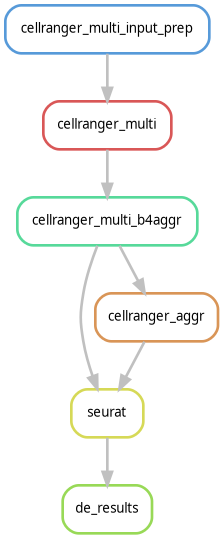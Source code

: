 @startuml
digraph snakemake_dag {
	graph [bb="0,0,159.5,396",
		bgcolor=white,
		margin=0
	];
	node [fontname=sans,
		fontsize=10,
		label="\N",
		penwidth=2,
		shape=box,
		style=rounded
	];
	edge [color=grey,
		penwidth=2
	];
	0	[color="0.25 0.6 0.85",
		height=0.5,
		label=de_results,
		pos="76.5,18",
		width=0.93056];
	1	[color="0.17 0.6 0.85",
		height=0.5,
		label=seurat,
		pos="76.5,90",
		width=0.75];
	1 -> 0	[pos="e,76.5,36.104 76.5,71.697 76.5,63.983 76.5,54.712 76.5,46.112"];
	2	[color="0.08 0.6 0.85",
		height=0.5,
		label=cellranger_aggr,
		pos="113.5,162",
		width=1.2778];
	2 -> 1	[pos="e,85.541,108.1 104.35,143.7 100.1,135.64 94.944,125.89 90.234,116.98"];
	3	[color="0.42 0.6 0.85",
		height=0.5,
		label=cellranger_multi_b4aggr,
		pos="76.5,234",
		width=1.875];
	3 -> 1	[pos="e,69.02,108.3 69.02,215.7 65.027,205.52 60.527,192.27 58.5,180 55.892,164.21 55.892,159.79 58.5,144 59.941,135.28 62.632,126.06 \
65.502,117.8"];
	3 -> 2	[pos="e,104.46,180.1 85.646,215.7 89.903,207.64 95.056,197.89 99.766,188.98"];
	4	[color="0.00 0.6 0.85",
		height=0.5,
		label=cellranger_multi,
		pos="76.5,306",
		width=1.3333];
	4 -> 3	[pos="e,76.5,252.1 76.5,287.7 76.5,279.98 76.5,270.71 76.5,262.11"];
	5	[color="0.58 0.6 0.85",
		height=0.5,
		label=cellranger_multi_input_prep,
		pos="76.5,378",
		width=2.125];
	5 -> 4	[pos="e,76.5,324.1 76.5,359.7 76.5,351.98 76.5,342.71 76.5,334.11"];
}
@enduml
